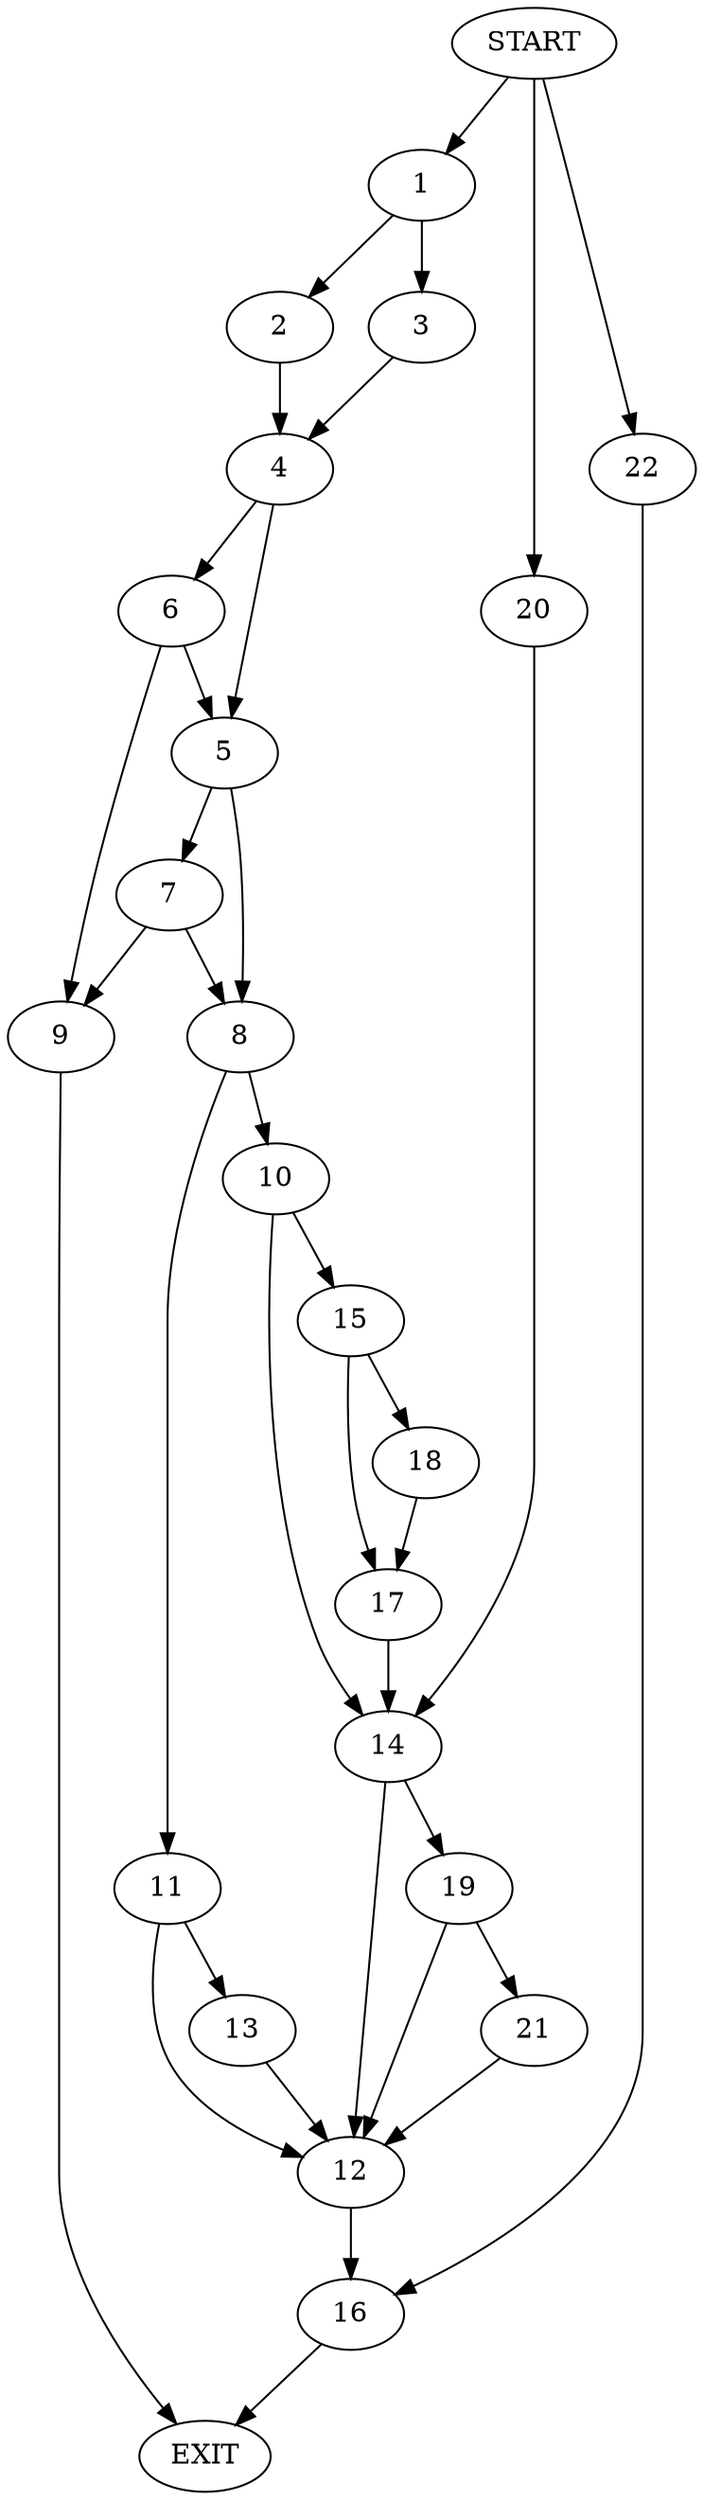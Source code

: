 digraph {
0 [label="START"]
23 [label="EXIT"]
0 -> 1
1 -> 2
1 -> 3
3 -> 4
2 -> 4
4 -> 5
4 -> 6
5 -> 7
5 -> 8
6 -> 5
6 -> 9
9 -> 23
7 -> 8
7 -> 9
8 -> 10
8 -> 11
11 -> 12
11 -> 13
10 -> 14
10 -> 15
13 -> 12
12 -> 16
15 -> 17
15 -> 18
14 -> 19
14 -> 12
18 -> 17
17 -> 14
0 -> 20
20 -> 14
19 -> 12
19 -> 21
21 -> 12
16 -> 23
0 -> 22
22 -> 16
}
